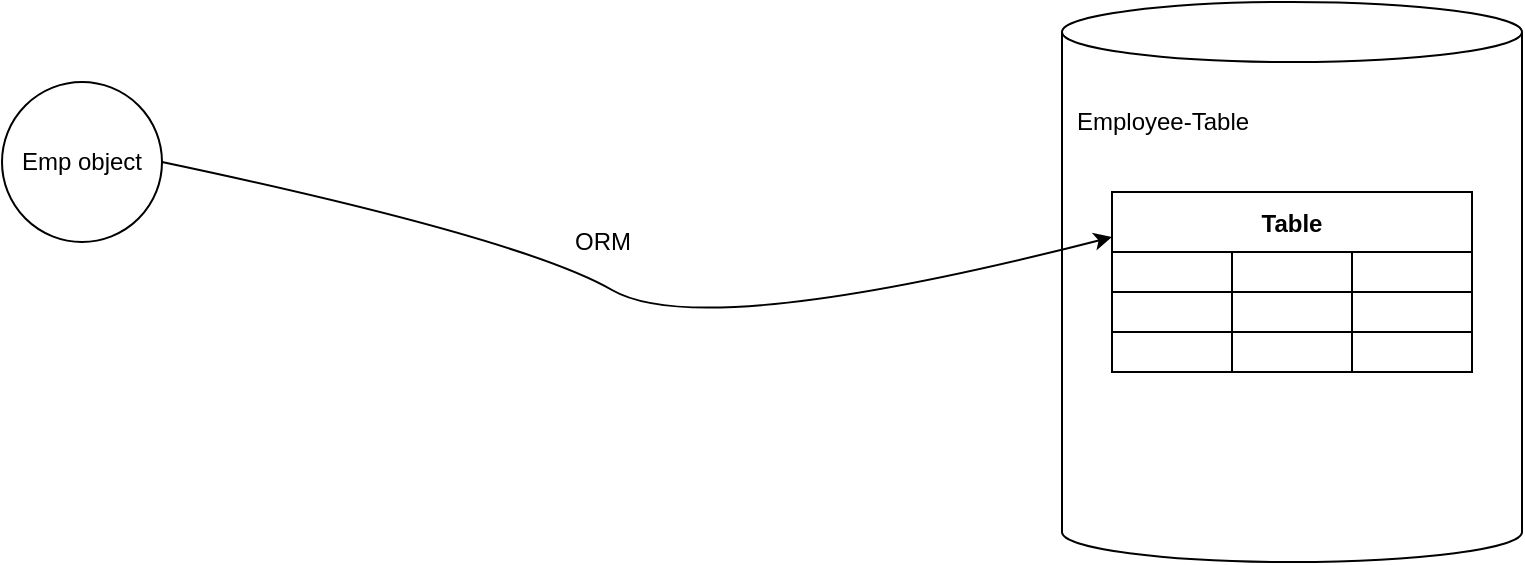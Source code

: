 <mxfile version="15.2.9" type="device" pages="2"><diagram id="rFdKu0VISVPHr_4Cc4yi" name="Page-1"><mxGraphModel dx="815" dy="481" grid="1" gridSize="10" guides="1" tooltips="1" connect="1" arrows="1" fold="1" page="1" pageScale="1" pageWidth="827" pageHeight="1169" math="0" shadow="0"><root><mxCell id="0"/><mxCell id="1" parent="0"/><mxCell id="_1GNq8moEgm0alsSZB7P-1" value="" style="shape=cylinder3;whiteSpace=wrap;html=1;boundedLbl=1;backgroundOutline=1;size=15;" vertex="1" parent="1"><mxGeometry x="570" y="60" width="230" height="280" as="geometry"/></mxCell><mxCell id="_1GNq8moEgm0alsSZB7P-2" value="Employee-Table" style="text;html=1;align=center;verticalAlign=middle;resizable=0;points=[];autosize=1;strokeColor=none;fillColor=none;" vertex="1" parent="1"><mxGeometry x="570" y="110" width="100" height="20" as="geometry"/></mxCell><mxCell id="_1GNq8moEgm0alsSZB7P-4" value="Table" style="shape=table;startSize=30;container=1;collapsible=0;childLayout=tableLayout;fontStyle=1;align=center;pointerEvents=1;" vertex="1" parent="1"><mxGeometry x="595" y="155" width="180" height="90" as="geometry"/></mxCell><mxCell id="_1GNq8moEgm0alsSZB7P-5" value="" style="shape=partialRectangle;html=1;whiteSpace=wrap;collapsible=0;dropTarget=0;pointerEvents=0;fillColor=none;top=0;left=0;bottom=0;right=0;points=[[0,0.5],[1,0.5]];portConstraint=eastwest;" vertex="1" parent="_1GNq8moEgm0alsSZB7P-4"><mxGeometry y="30" width="180" height="20" as="geometry"/></mxCell><mxCell id="_1GNq8moEgm0alsSZB7P-6" value="" style="shape=partialRectangle;html=1;whiteSpace=wrap;connectable=0;fillColor=none;top=0;left=0;bottom=0;right=0;overflow=hidden;pointerEvents=1;" vertex="1" parent="_1GNq8moEgm0alsSZB7P-5"><mxGeometry width="60" height="20" as="geometry"><mxRectangle width="60" height="20" as="alternateBounds"/></mxGeometry></mxCell><mxCell id="_1GNq8moEgm0alsSZB7P-7" value="" style="shape=partialRectangle;html=1;whiteSpace=wrap;connectable=0;fillColor=none;top=0;left=0;bottom=0;right=0;overflow=hidden;pointerEvents=1;" vertex="1" parent="_1GNq8moEgm0alsSZB7P-5"><mxGeometry x="60" width="60" height="20" as="geometry"><mxRectangle width="60" height="20" as="alternateBounds"/></mxGeometry></mxCell><mxCell id="_1GNq8moEgm0alsSZB7P-8" value="" style="shape=partialRectangle;html=1;whiteSpace=wrap;connectable=0;fillColor=none;top=0;left=0;bottom=0;right=0;overflow=hidden;pointerEvents=1;" vertex="1" parent="_1GNq8moEgm0alsSZB7P-5"><mxGeometry x="120" width="60" height="20" as="geometry"><mxRectangle width="60" height="20" as="alternateBounds"/></mxGeometry></mxCell><mxCell id="_1GNq8moEgm0alsSZB7P-9" value="" style="shape=partialRectangle;html=1;whiteSpace=wrap;collapsible=0;dropTarget=0;pointerEvents=0;fillColor=none;top=0;left=0;bottom=0;right=0;points=[[0,0.5],[1,0.5]];portConstraint=eastwest;" vertex="1" parent="_1GNq8moEgm0alsSZB7P-4"><mxGeometry y="50" width="180" height="20" as="geometry"/></mxCell><mxCell id="_1GNq8moEgm0alsSZB7P-10" value="" style="shape=partialRectangle;html=1;whiteSpace=wrap;connectable=0;fillColor=none;top=0;left=0;bottom=0;right=0;overflow=hidden;pointerEvents=1;" vertex="1" parent="_1GNq8moEgm0alsSZB7P-9"><mxGeometry width="60" height="20" as="geometry"><mxRectangle width="60" height="20" as="alternateBounds"/></mxGeometry></mxCell><mxCell id="_1GNq8moEgm0alsSZB7P-11" value="" style="shape=partialRectangle;html=1;whiteSpace=wrap;connectable=0;fillColor=none;top=0;left=0;bottom=0;right=0;overflow=hidden;pointerEvents=1;" vertex="1" parent="_1GNq8moEgm0alsSZB7P-9"><mxGeometry x="60" width="60" height="20" as="geometry"><mxRectangle width="60" height="20" as="alternateBounds"/></mxGeometry></mxCell><mxCell id="_1GNq8moEgm0alsSZB7P-12" value="" style="shape=partialRectangle;html=1;whiteSpace=wrap;connectable=0;fillColor=none;top=0;left=0;bottom=0;right=0;overflow=hidden;pointerEvents=1;" vertex="1" parent="_1GNq8moEgm0alsSZB7P-9"><mxGeometry x="120" width="60" height="20" as="geometry"><mxRectangle width="60" height="20" as="alternateBounds"/></mxGeometry></mxCell><mxCell id="_1GNq8moEgm0alsSZB7P-13" value="" style="shape=partialRectangle;html=1;whiteSpace=wrap;collapsible=0;dropTarget=0;pointerEvents=0;fillColor=none;top=0;left=0;bottom=0;right=0;points=[[0,0.5],[1,0.5]];portConstraint=eastwest;" vertex="1" parent="_1GNq8moEgm0alsSZB7P-4"><mxGeometry y="70" width="180" height="20" as="geometry"/></mxCell><mxCell id="_1GNq8moEgm0alsSZB7P-14" value="" style="shape=partialRectangle;html=1;whiteSpace=wrap;connectable=0;fillColor=none;top=0;left=0;bottom=0;right=0;overflow=hidden;pointerEvents=1;" vertex="1" parent="_1GNq8moEgm0alsSZB7P-13"><mxGeometry width="60" height="20" as="geometry"><mxRectangle width="60" height="20" as="alternateBounds"/></mxGeometry></mxCell><mxCell id="_1GNq8moEgm0alsSZB7P-15" value="" style="shape=partialRectangle;html=1;whiteSpace=wrap;connectable=0;fillColor=none;top=0;left=0;bottom=0;right=0;overflow=hidden;pointerEvents=1;" vertex="1" parent="_1GNq8moEgm0alsSZB7P-13"><mxGeometry x="60" width="60" height="20" as="geometry"><mxRectangle width="60" height="20" as="alternateBounds"/></mxGeometry></mxCell><mxCell id="_1GNq8moEgm0alsSZB7P-16" value="" style="shape=partialRectangle;html=1;whiteSpace=wrap;connectable=0;fillColor=none;top=0;left=0;bottom=0;right=0;overflow=hidden;pointerEvents=1;" vertex="1" parent="_1GNq8moEgm0alsSZB7P-13"><mxGeometry x="120" width="60" height="20" as="geometry"><mxRectangle width="60" height="20" as="alternateBounds"/></mxGeometry></mxCell><mxCell id="_1GNq8moEgm0alsSZB7P-17" value="Emp object" style="ellipse;whiteSpace=wrap;html=1;aspect=fixed;" vertex="1" parent="1"><mxGeometry x="40" y="100" width="80" height="80" as="geometry"/></mxCell><mxCell id="_1GNq8moEgm0alsSZB7P-18" value="" style="curved=1;endArrow=classic;html=1;exitX=1;exitY=0.5;exitDx=0;exitDy=0;entryX=0;entryY=0.25;entryDx=0;entryDy=0;" edge="1" parent="1" source="_1GNq8moEgm0alsSZB7P-17" target="_1GNq8moEgm0alsSZB7P-4"><mxGeometry width="50" height="50" relative="1" as="geometry"><mxPoint x="390" y="280" as="sourcePoint"/><mxPoint x="440" y="230" as="targetPoint"/><Array as="points"><mxPoint x="300" y="178"/><mxPoint x="390" y="230"/></Array></mxGeometry></mxCell><mxCell id="_1GNq8moEgm0alsSZB7P-19" value="ORM" style="text;html=1;align=center;verticalAlign=middle;resizable=0;points=[];autosize=1;strokeColor=none;fillColor=none;" vertex="1" parent="1"><mxGeometry x="320" y="170" width="40" height="20" as="geometry"/></mxCell></root></mxGraphModel></diagram><diagram id="9tjUu6IAEH1aD6MVQXqE" name="Page-2"><mxGraphModel dx="815" dy="481" grid="1" gridSize="10" guides="1" tooltips="1" connect="1" arrows="1" fold="1" page="1" pageScale="1" pageWidth="827" pageHeight="1169" math="0" shadow="0"><root><mxCell id="irsrAOjS2TI8hHIowyBU-0"/><mxCell id="irsrAOjS2TI8hHIowyBU-1" parent="irsrAOjS2TI8hHIowyBU-0"/><mxCell id="irsrAOjS2TI8hHIowyBU-11" value="" style="rounded=0;whiteSpace=wrap;html=1;" vertex="1" parent="irsrAOjS2TI8hHIowyBU-1"><mxGeometry x="20" y="80" width="180" height="210" as="geometry"/></mxCell><mxCell id="irsrAOjS2TI8hHIowyBU-5" value="" style="rounded=0;whiteSpace=wrap;html=1;" vertex="1" parent="irsrAOjS2TI8hHIowyBU-1"><mxGeometry x="234" y="80" width="180" height="210" as="geometry"/></mxCell><mxCell id="irsrAOjS2TI8hHIowyBU-2" value="" style="rounded=0;whiteSpace=wrap;html=1;" vertex="1" parent="irsrAOjS2TI8hHIowyBU-1"><mxGeometry x="450" y="80" width="180" height="210" as="geometry"/></mxCell><mxCell id="irsrAOjS2TI8hHIowyBU-3" value="DAO" style="text;html=1;align=center;verticalAlign=middle;resizable=0;points=[];autosize=1;strokeColor=none;fillColor=none;" vertex="1" parent="irsrAOjS2TI8hHIowyBU-1"><mxGeometry x="450" y="60" width="40" height="20" as="geometry"/></mxCell><mxCell id="irsrAOjS2TI8hHIowyBU-10" style="edgeStyle=orthogonalEdgeStyle;rounded=0;orthogonalLoop=1;jettySize=auto;html=1;" edge="1" parent="irsrAOjS2TI8hHIowyBU-1" source="irsrAOjS2TI8hHIowyBU-4" target="irsrAOjS2TI8hHIowyBU-7"><mxGeometry relative="1" as="geometry"/></mxCell><mxCell id="irsrAOjS2TI8hHIowyBU-4" value="EmployeeDAO" style="text;html=1;align=center;verticalAlign=middle;resizable=0;points=[];autosize=1;strokeColor=#d79b00;fillColor=#ffe6cc;" vertex="1" parent="irsrAOjS2TI8hHIowyBU-1"><mxGeometry x="490" y="100" width="90" height="20" as="geometry"/></mxCell><mxCell id="irsrAOjS2TI8hHIowyBU-6" value="logic to communicate with DB" style="text;html=1;align=center;verticalAlign=middle;resizable=0;points=[];autosize=1;strokeColor=none;fillColor=none;" vertex="1" parent="irsrAOjS2TI8hHIowyBU-1"><mxGeometry x="490" y="120" width="170" height="20" as="geometry"/></mxCell><mxCell id="irsrAOjS2TI8hHIowyBU-15" style="edgeStyle=orthogonalEdgeStyle;rounded=0;orthogonalLoop=1;jettySize=auto;html=1;" edge="1" parent="irsrAOjS2TI8hHIowyBU-1" source="irsrAOjS2TI8hHIowyBU-7" target="irsrAOjS2TI8hHIowyBU-13"><mxGeometry relative="1" as="geometry"/></mxCell><mxCell id="irsrAOjS2TI8hHIowyBU-7" value="EmployeeService" style="text;html=1;align=center;verticalAlign=middle;resizable=0;points=[];autosize=1;strokeColor=#d79b00;fillColor=#ffe6cc;" vertex="1" parent="irsrAOjS2TI8hHIowyBU-1"><mxGeometry x="260" y="100" width="110" height="20" as="geometry"/></mxCell><mxCell id="irsrAOjS2TI8hHIowyBU-8" value="Service" style="text;html=1;align=center;verticalAlign=middle;resizable=0;points=[];autosize=1;strokeColor=none;fillColor=none;" vertex="1" parent="irsrAOjS2TI8hHIowyBU-1"><mxGeometry x="234" y="60" width="60" height="20" as="geometry"/></mxCell><mxCell id="irsrAOjS2TI8hHIowyBU-9" value="business logic related &lt;br&gt;to employees" style="text;html=1;align=left;verticalAlign=middle;resizable=0;points=[];autosize=1;strokeColor=none;fillColor=none;" vertex="1" parent="irsrAOjS2TI8hHIowyBU-1"><mxGeometry x="270" y="120" width="130" height="30" as="geometry"/></mxCell><mxCell id="irsrAOjS2TI8hHIowyBU-12" value="Controller" style="text;html=1;align=center;verticalAlign=middle;resizable=0;points=[];autosize=1;strokeColor=none;fillColor=none;" vertex="1" parent="irsrAOjS2TI8hHIowyBU-1"><mxGeometry x="20" y="60" width="70" height="20" as="geometry"/></mxCell><mxCell id="irsrAOjS2TI8hHIowyBU-13" value="EmployeeController" style="text;html=1;align=center;verticalAlign=middle;resizable=0;points=[];autosize=1;strokeColor=#d79b00;fillColor=#ffe6cc;" vertex="1" parent="irsrAOjS2TI8hHIowyBU-1"><mxGeometry x="40" y="100" width="120" height="20" as="geometry"/></mxCell><mxCell id="irsrAOjS2TI8hHIowyBU-14" value="logic to handle&lt;br&gt;the requests&amp;nbsp;" style="text;html=1;align=left;verticalAlign=middle;resizable=0;points=[];autosize=1;strokeColor=none;fillColor=none;" vertex="1" parent="irsrAOjS2TI8hHIowyBU-1"><mxGeometry x="50" y="120" width="90" height="30" as="geometry"/></mxCell></root></mxGraphModel></diagram></mxfile>